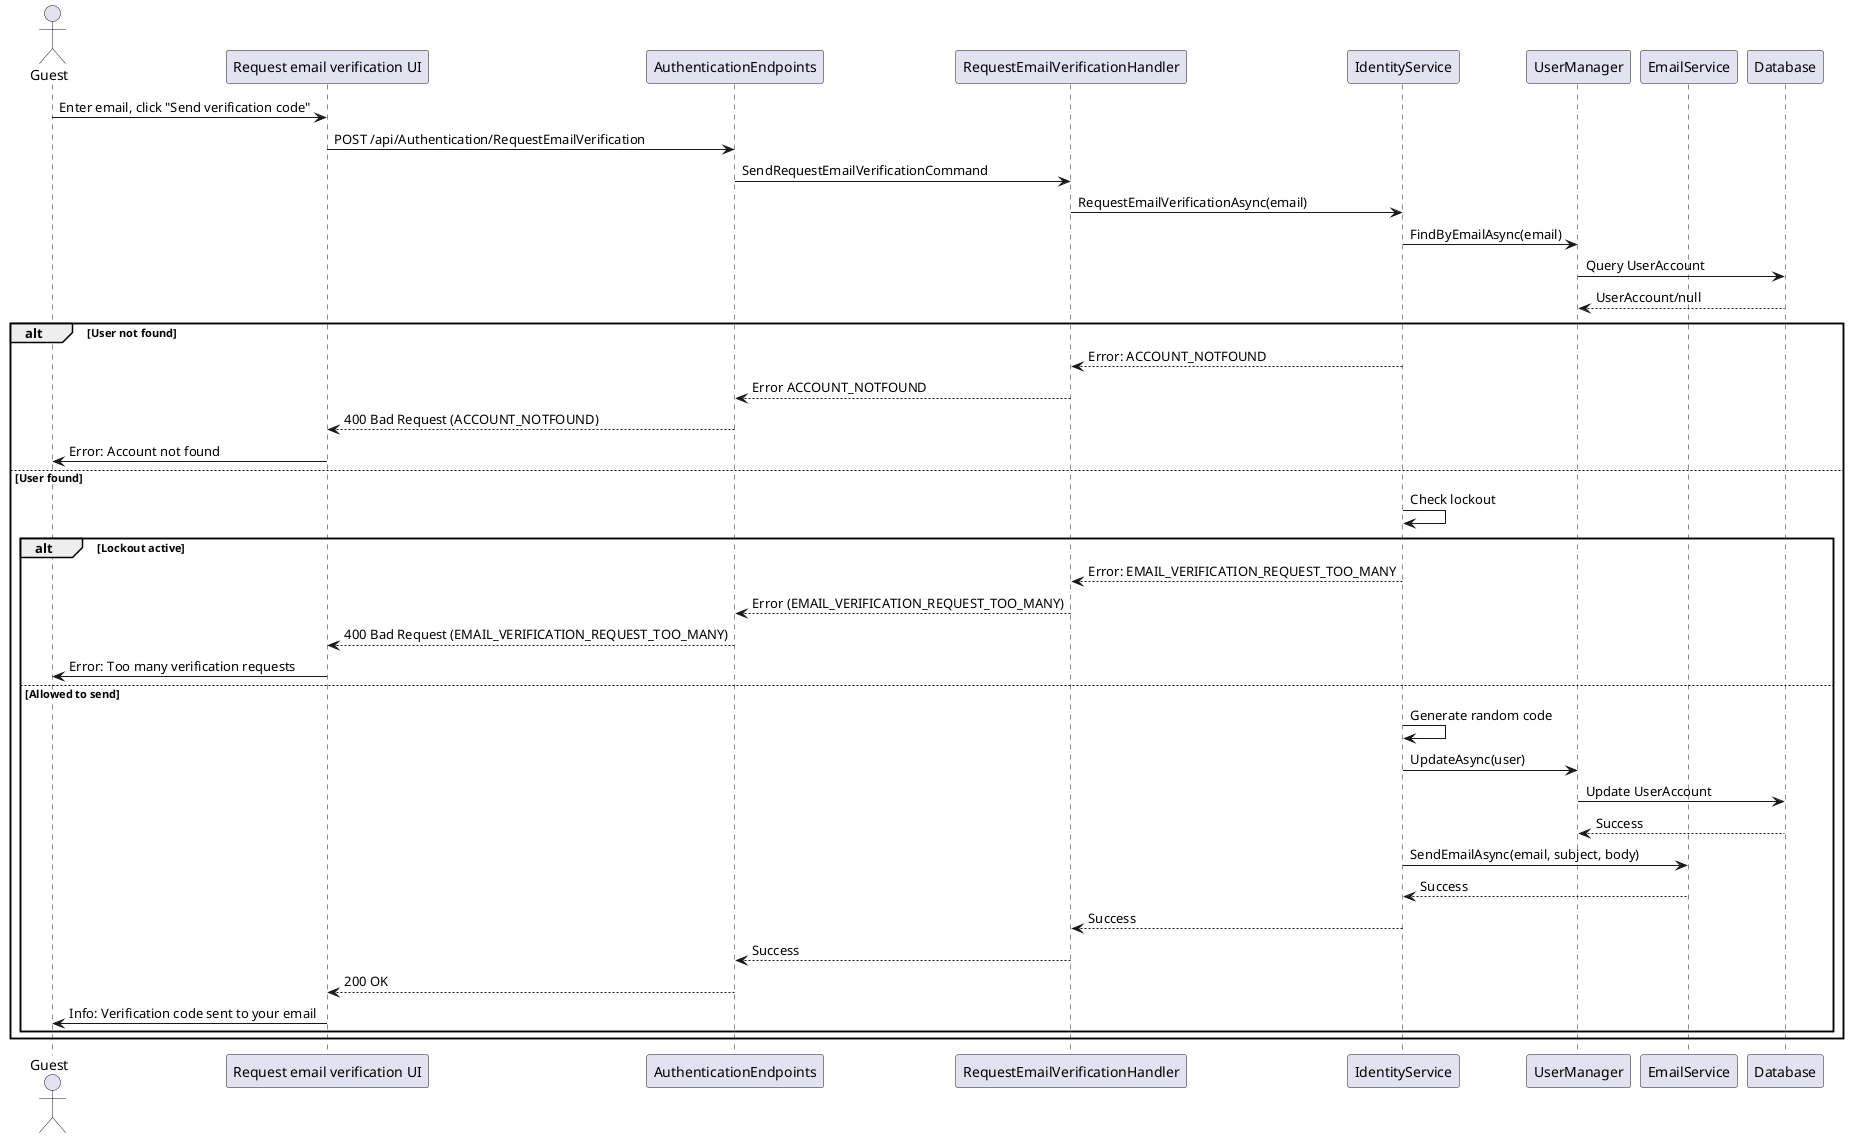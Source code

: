 @startuml
actor Guest as User
participant "Request email verification UI" as UI
participant AuthenticationEndpoints
participant RequestEmailVerificationHandler
participant IdentityService
participant UserManager
participant EmailService
participant Database

User -> UI : Enter email, click "Send verification code"
UI -> AuthenticationEndpoints : POST /api/Authentication/RequestEmailVerification
AuthenticationEndpoints -> RequestEmailVerificationHandler : SendRequestEmailVerificationCommand
RequestEmailVerificationHandler -> IdentityService : RequestEmailVerificationAsync(email)
IdentityService -> UserManager : FindByEmailAsync(email)
UserManager -> Database : Query UserAccount
Database --> UserManager : UserAccount/null
alt User not found
    IdentityService --> RequestEmailVerificationHandler : Error: ACCOUNT_NOTFOUND
    RequestEmailVerificationHandler --> AuthenticationEndpoints : Error ACCOUNT_NOTFOUND
    AuthenticationEndpoints --> UI : 400 Bad Request (ACCOUNT_NOTFOUND)
    UI -> User : Error: Account not found
else User found
    IdentityService -> IdentityService : Check lockout
    alt Lockout active
        IdentityService --> RequestEmailVerificationHandler : Error: EMAIL_VERIFICATION_REQUEST_TOO_MANY
        RequestEmailVerificationHandler --> AuthenticationEndpoints : Error (EMAIL_VERIFICATION_REQUEST_TOO_MANY)
        AuthenticationEndpoints --> UI : 400 Bad Request (EMAIL_VERIFICATION_REQUEST_TOO_MANY)
        UI -> User : Error: Too many verification requests
    else Allowed to send
        IdentityService -> IdentityService : Generate random code
        IdentityService -> UserManager : UpdateAsync(user)
        UserManager -> Database : Update UserAccount
        Database --> UserManager : Success
        IdentityService -> EmailService : SendEmailAsync(email, subject, body)
        EmailService --> IdentityService : Success
        IdentityService --> RequestEmailVerificationHandler : Success
        RequestEmailVerificationHandler --> AuthenticationEndpoints : Success
        AuthenticationEndpoints --> UI : 200 OK
        UI -> User : Info: Verification code sent to your email
    end
end
@enduml